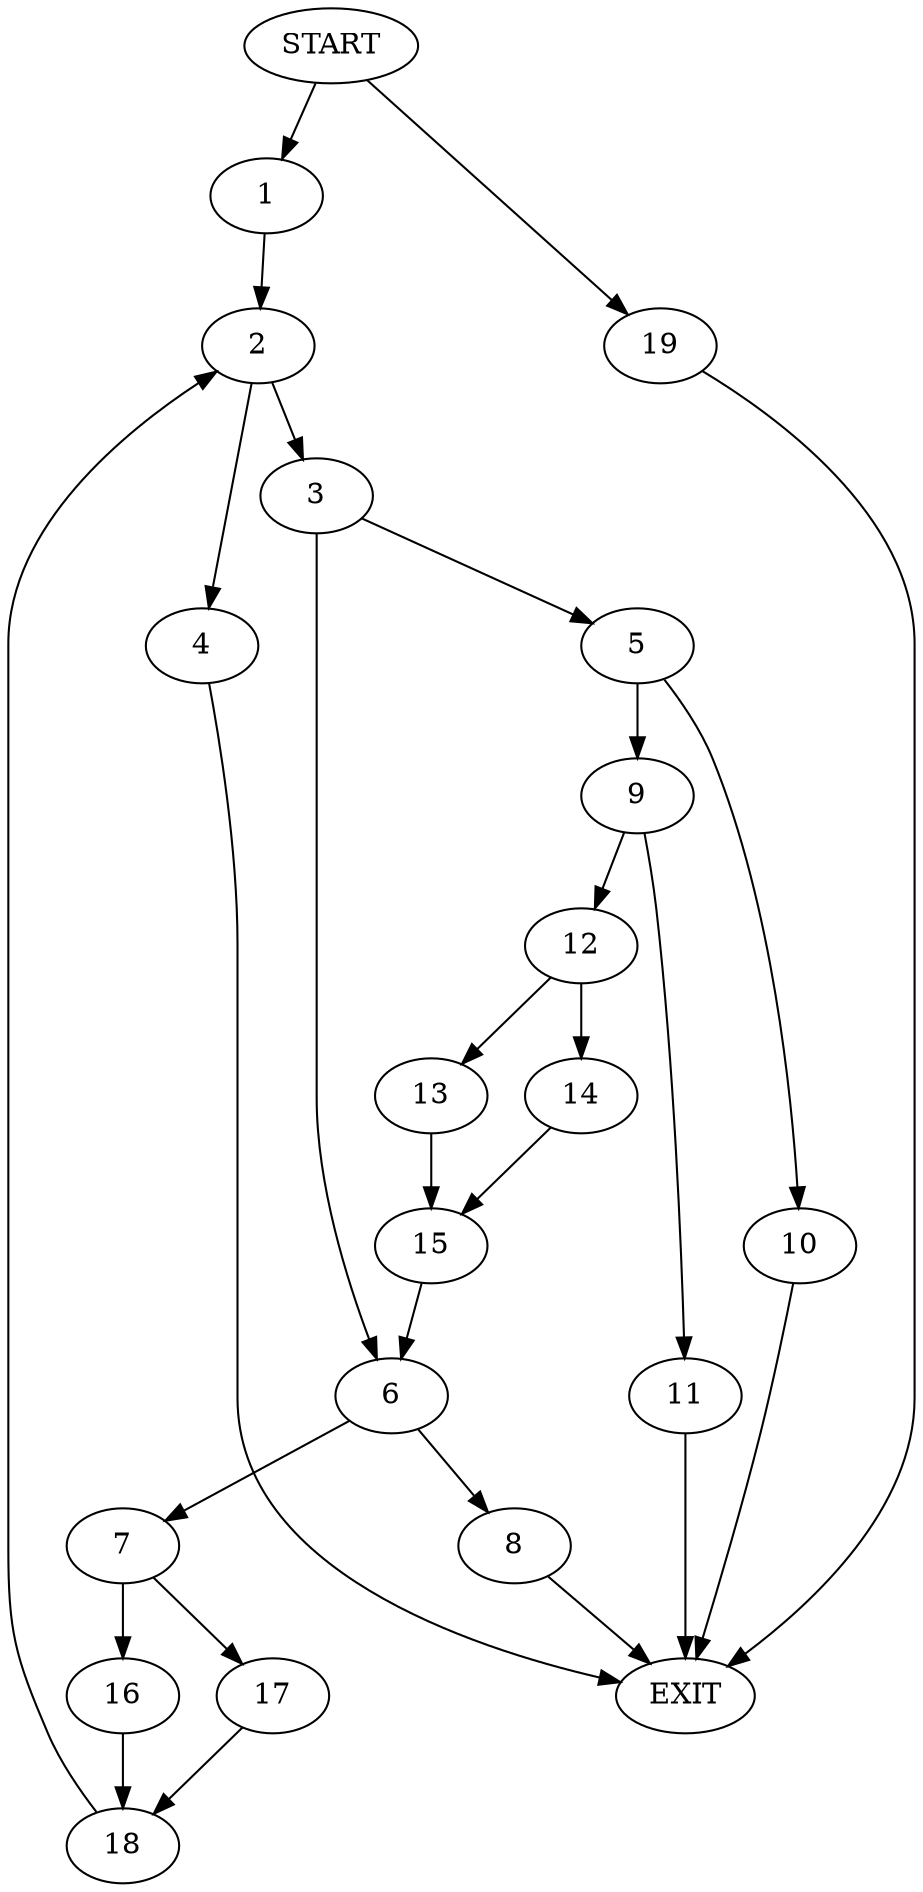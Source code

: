 digraph {
0 [label="START"]
20 [label="EXIT"]
0 -> 1
1 -> 2
2 -> 3
2 -> 4
3 -> 5
3 -> 6
4 -> 20
6 -> 7
6 -> 8
5 -> 9
5 -> 10
10 -> 20
9 -> 11
9 -> 12
11 -> 20
12 -> 13
12 -> 14
14 -> 15
13 -> 15
15 -> 6
7 -> 16
7 -> 17
8 -> 20
16 -> 18
17 -> 18
18 -> 2
0 -> 19
19 -> 20
}
